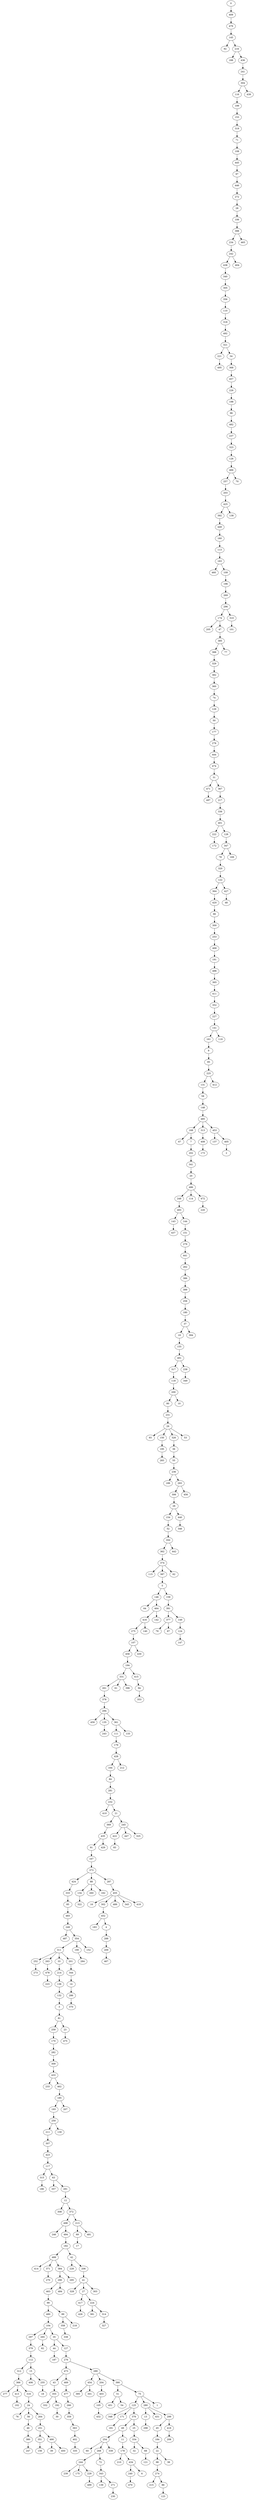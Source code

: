 digraph {
	0 [label=0]
	409 [label=409]
	479 [label=479]
	145 [label=145]
	92 [label=92]
	216 [label=216]
	188 [label=188]
	436 [label=436]
	241 [label=241]
	304 [label=304]
	116 [label=116]
	199 [label=199]
	153 [label=153]
	319 [label=319]
	71 [label=71]
	108 [label=108]
	445 [label=445]
	97 [label=97]
	446 [label=446]
	272 [label=272]
	28 [label=28]
	106 [label=106]
	398 [label=398]
	234 [label=234]
	242 [label=242]
	438 [label=438]
	340 [label=340]
	305 [label=305]
	356 [label=356]
	110 [label=110]
	318 [label=318]
	492 [label=492]
	321 [label=321]
	221 [label=221]
	495 [label=495]
	34 [label=34]
	368 [label=368]
	457 [label=457]
	226 [label=226]
	198 [label=198]
	96 [label=96]
	482 [label=482]
	237 [label=237]
	323 [label=323]
	126 [label=126]
	466 [label=466]
	257 [label=257]
	203 [label=203]
	425 [label=425]
	392 [label=392]
	449 [label=449]
	160 [label=160]
	113 [label=113]
	163 [label=163]
	460 [label=460]
	109 [label=109]
	196 [label=196]
	269 [label=269]
	296 [label=296]
	174 [label=174]
	205 [label=205]
	47 [label=47]
	385 [label=385]
	388 [label=388]
	329 [label=329]
	382 [label=382]
	360 [label=360]
	74 [label=74]
	129 [label=129]
	50 [label=50]
	177 [label=177]
	278 [label=278]
	444 [label=444]
	474 [label=474]
	31 [label=31]
	471 [label=471]
	497 [label=497]
	367 [label=367]
	217 [label=217]
	336 [label=336]
	401 [label=401]
	222 [label=222]
	172 [label=172]
	128 [label=128]
	347 [label=347]
	78 [label=78]
	320 [label=320]
	122 [label=122]
	364 [label=364]
	420 [label=420]
	66 [label=66]
	300 [label=300]
	253 [label=253]
	468 [label=468]
	191 [label=191]
	496 [label=496]
	365 [label=365]
	411 [label=411]
	352 [label=352]
	227 [label=227]
	141 [label=141]
	161 [label=161]
	9 [label=9]
	95 [label=95]
	225 [label=225]
	131 [label=131]
	58 [label=58]
	148 [label=148]
	485 [label=485]
	168 [label=168]
	67 [label=67]
	7 [label=7]
	202 [label=202]
	341 [label=341]
	20 [label=20]
	486 [label=486]
	248 [label=248]
	493 [label=493]
	143 [label=143]
	437 [label=437]
	144 [label=144]
	151 [label=151]
	279 [label=279]
	441 [label=441]
	262 [label=262]
	386 [label=386]
	399 [label=399]
	258 [label=258]
	180 [label=180]
	37 [label=37]
	19 [label=19]
	155 [label=155]
	491 [label=491]
	317 [label=317]
	118 [label=118]
	200 [label=200]
	80 [label=80]
	231 [label=231]
	29 [label=29]
	93 [label=93]
	150 [label=150]
	195 [label=195]
	283 [label=283]
	326 [label=326]
	36 [label=36]
	55 [label=55]
	236 [label=236]
	189 [label=189]
	293 [label=293]
	306 [label=306]
	26 [label=26]
	154 [label=154]
	52 [label=52]
	350 [label=350]
	362 [label=362]
	374 [label=374]
	115 [label=115]
	387 [label=387]
	5 [label=5]
	146 [label=146]
	64 [label=64]
	464 [label=464]
	416 [label=416]
	275 [label=275]
	107 [label=107]
	458 [label=458]
	194 [label=194]
	331 [label=331]
	261 [label=261]
	378 [label=378]
	294 [label=294]
	459 [label=459]
	135 [label=135]
	243 [label=243]
	361 [label=361]
	111 [label=111]
	179 [label=179]
	428 [label=428]
	164 [label=164]
	84 [label=84]
	281 [label=281]
	232 [label=232]
	410 [label=410]
	21 [label=21]
	369 [label=369]
	435 [label=435]
	91 [label=91]
	167 [label=167]
	373 [label=373]
	424 [label=424]
	333 [label=333]
	85 [label=85]
	483 [label=483]
	249 [label=249]
	487 [label=487]
	354 [label=354]
	311 [label=311]
	252 [label=252]
	273 [label=273]
	263 [label=263]
	478 [label=478]
	223 [label=223]
	33 [label=33]
	214 [label=214]
	136 [label=136]
	132 [label=132]
	3 [label=3]
	81 [label=81]
	259 [label=259]
	170 [label=170]
	282 [label=282]
	309 [label=309]
	433 [label=433]
	233 [label=233]
	462 [label=462]
	185 [label=185]
	193 [label=193]
	250 [label=250]
	211 [label=211]
	307 [label=307]
	423 [label=423]
	117 [label=117]
	315 [label=315]
	186 [label=186]
	63 [label=63]
	357 [label=357]
	291 [label=291]
	12 [label=12]
	308 [label=308]
	372 [label=372]
	498 [label=498]
	246 [label=246]
	494 [label=494]
	182 [label=182]
	488 [label=488]
	414 [label=414]
	371 [label=371]
	270 [label=270]
	384 [label=384]
	290 [label=290]
	463 [label=463]
	99 [label=99]
	480 [label=480]
	104 [label=104]
	297 [label=297]
	379 [label=379]
	112 [label=112]
	312 [label=312]
	366 [label=366]
	277 [label=277]
	413 [label=413]
	102 [label=102]
	316 [label=316]
	24 [label=24]
	76 [label=76]
	56 [label=56]
	46 [label=46]
	380 [label=380]
	247 [label=247]
	264 [label=264]
	251 [label=251]
	351 [label=351]
	156 [label=156]
	490 [label=490]
	39 [label=39]
	450 [label=450]
	15 [label=15]
	406 [label=406]
	255 [label=255]
	18 [label=18]
	265 [label=265]
	82 [label=82]
	35 [label=35]
	44 [label=44]
	187 [label=187]
	127 [label=127]
	276 [label=276]
	473 [label=473]
	43 [label=43]
	355 [label=355]
	332 [label=332]
	192 [label=192]
	30 [label=30]
	469 [label=469]
	477 [label=477]
	266 [label=266]
	359 [label=359]
	363 [label=363]
	402 [label=402]
	335 [label=335]
	289 [label=289]
	454 [label=454]
	395 [label=395]
	301 [label=301]
	204 [label=204]
	403 [label=403]
	105 [label=105]
	432 [label=432]
	390 [label=390]
	51 [label=51]
	451 [label=451]
	54 [label=54]
	75 [label=75]
	125 [label=125]
	348 [label=348]
	171 [label=171]
	181 [label=181]
	376 [label=376]
	49 [label=49]
	254 [label=254]
	60 [label=60]
	268 [label=268]
	244 [label=244]
	239 [label=239]
	175 [label=175]
	229 [label=229]
	499 [label=499]
	72 [label=72]
	343 [label=343]
	139 [label=139]
	271 [label=271]
	230 [label=230]
	339 [label=339]
	11 [label=11]
	178 [label=178]
	210 [label=210]
	434 [label=434]
	240 [label=240]
	470 [label=470]
	6 [label=6]
	25 [label=25]
	334 [label=334]
	32 [label=32]
	68 [label=68]
	121 [label=121]
	280 [label=280]
	13 [label=13]
	298 [label=298]
	431 [label=431]
	299 [label=299]
	45 [label=45]
	184 [label=184]
	22 [label=22]
	98 [label=98]
	274 [label=274]
	215 [label=215]
	86 [label=86]
	123 [label=123]
	38 [label=38]
	418 [label=418]
	208 [label=208]
	1 [label=1]
	89 [label=89]
	358 [label=358]
	338 [label=338]
	218 [label=218]
	484 [label=484]
	295 [label=295]
	42 [label=42]
	228 [label=228]
	206 [label=206]
	41 [label=41]
	328 [label=328]
	27 [label=27]
	417 [label=417]
	426 [label=426]
	224 [label=224]
	381 [label=381]
	314 [label=314]
	327 [label=327]
	303 [label=303]
	213 [label=213]
	69 [label=69]
	17 [label=17]
	481 [label=481]
	130 [label=130]
	207 [label=207]
	23 [label=23]
	475 [label=475]
	201 [label=201]
	344 [label=344]
	14 [label=14]
	286 [label=286]
	370 [label=370]
	190 [label=190]
	284 [label=284]
	152 [label=152]
	88 [label=88]
	134 [label=134]
	322 [label=322]
	260 [label=260]
	162 [label=162]
	287 [label=287]
	455 [label=455]
	16 [label=16]
	302 [label=302]
	452 [label=452]
	183 [label=183]
	4 [label=4]
	288 [label=288]
	209 [label=209]
	467 [label=467]
	489 [label=489]
	345 [label=345]
	419 [label=419]
	429 [label=429]
	245 [label=245]
	422 [label=422]
	83 [label=83]
	447 [label=447]
	325 [label=325]
	212 [label=212]
	133 [label=133]
	61 [label=61]
	396 [label=396]
	415 [label=415]
	94 [label=94]
	353 [label=353]
	430 [label=430]
	140 [label=140]
	142 [label=142]
	158 [label=158]
	391 [label=391]
	377 [label=377]
	79 [label=79]
	87 [label=87]
	149 [label=149]
	124 [label=124]
	147 [label=147]
	62 [label=62]
	442 [label=442]
	440 [label=440]
	346 [label=346]
	456 [label=456]
	53 [label=53]
	10 [label=10]
	238 [label=238]
	349 [label=349]
	394 [label=394]
	114 [label=114]
	472 [label=472]
	220 [label=220]
	313 [label=313]
	408 [label=408]
	173 [label=173]
	453 [label=453]
	137 [label=137]
	405 [label=405]
	2 [label=2]
	412 [label=412]
	119 [label=119]
	427 [label=427]
	48 [label=48]
	169 [label=169]
	77 [label=77]
	310 [label=310]
	101 [label=101]
	138 [label=138]
	70 [label=70]
	404 [label=404]
	465 [label=465]
	439 [label=439]
	0 -> 409
	409 -> 479
	479 -> 145
	145 -> 92
	145 -> 216
	216 -> 188
	216 -> 436
	436 -> 241
	241 -> 304
	304 -> 116
	116 -> 199
	199 -> 153
	153 -> 319
	319 -> 71
	71 -> 108
	108 -> 445
	445 -> 97
	97 -> 446
	446 -> 272
	272 -> 28
	28 -> 106
	106 -> 398
	398 -> 234
	234 -> 242
	242 -> 438
	438 -> 340
	340 -> 305
	305 -> 356
	356 -> 110
	110 -> 318
	318 -> 492
	492 -> 321
	321 -> 221
	221 -> 495
	321 -> 34
	34 -> 368
	368 -> 457
	457 -> 226
	226 -> 198
	198 -> 96
	96 -> 482
	482 -> 237
	237 -> 323
	323 -> 126
	126 -> 466
	466 -> 257
	257 -> 203
	203 -> 425
	425 -> 392
	392 -> 449
	449 -> 160
	160 -> 113
	113 -> 163
	163 -> 460
	163 -> 109
	109 -> 196
	196 -> 269
	269 -> 296
	296 -> 174
	174 -> 205
	174 -> 47
	47 -> 385
	385 -> 388
	388 -> 329
	329 -> 382
	382 -> 360
	360 -> 74
	74 -> 129
	129 -> 50
	50 -> 177
	177 -> 278
	278 -> 444
	444 -> 474
	474 -> 31
	31 -> 471
	471 -> 497
	31 -> 367
	367 -> 217
	217 -> 336
	336 -> 401
	401 -> 222
	222 -> 172
	401 -> 128
	128 -> 347
	347 -> 78
	78 -> 320
	320 -> 122
	122 -> 364
	364 -> 420
	420 -> 66
	66 -> 300
	300 -> 253
	253 -> 468
	468 -> 191
	191 -> 496
	496 -> 365
	365 -> 411
	411 -> 352
	352 -> 227
	227 -> 141
	141 -> 161
	161 -> 9
	9 -> 95
	95 -> 225
	225 -> 131
	131 -> 58
	58 -> 148
	148 -> 485
	485 -> 168
	168 -> 67
	168 -> 7
	7 -> 202
	202 -> 341
	341 -> 20
	20 -> 486
	486 -> 248
	248 -> 493
	493 -> 143
	143 -> 437
	493 -> 144
	144 -> 151
	151 -> 279
	279 -> 441
	441 -> 262
	262 -> 386
	386 -> 399
	399 -> 258
	258 -> 180
	180 -> 37
	37 -> 19
	19 -> 155
	155 -> 491
	491 -> 317
	317 -> 118
	118 -> 200
	200 -> 80
	80 -> 231
	231 -> 29
	29 -> 93
	29 -> 150
	150 -> 195
	195 -> 283
	29 -> 326
	326 -> 36
	36 -> 55
	55 -> 236
	236 -> 189
	236 -> 293
	293 -> 306
	306 -> 26
	26 -> 154
	154 -> 52
	52 -> 350
	350 -> 362
	362 -> 374
	374 -> 115
	374 -> 387
	387 -> 5
	5 -> 146
	146 -> 64
	146 -> 464
	464 -> 416
	416 -> 275
	275 -> 107
	107 -> 458
	458 -> 194
	194 -> 331
	331 -> 261
	261 -> 378
	378 -> 294
	294 -> 459
	294 -> 135
	135 -> 243
	294 -> 361
	361 -> 111
	111 -> 179
	179 -> 428
	428 -> 164
	164 -> 84
	84 -> 281
	281 -> 232
	232 -> 410
	232 -> 21
	21 -> 369
	369 -> 435
	435 -> 91
	91 -> 167
	167 -> 373
	373 -> 424
	424 -> 333
	333 -> 85
	85 -> 483
	483 -> 249
	249 -> 487
	249 -> 354
	354 -> 311
	311 -> 252
	252 -> 273
	311 -> 263
	263 -> 478
	478 -> 223
	311 -> 33
	33 -> 214
	214 -> 136
	136 -> 132
	132 -> 3
	3 -> 81
	81 -> 259
	259 -> 170
	170 -> 282
	282 -> 309
	309 -> 433
	433 -> 233
	433 -> 462
	462 -> 185
	185 -> 193
	193 -> 250
	250 -> 211
	211 -> 307
	307 -> 423
	423 -> 117
	117 -> 315
	315 -> 186
	117 -> 63
	63 -> 357
	63 -> 291
	291 -> 12
	12 -> 308
	12 -> 372
	372 -> 498
	498 -> 246
	498 -> 494
	494 -> 182
	182 -> 488
	488 -> 414
	488 -> 371
	371 -> 270
	488 -> 384
	384 -> 290
	290 -> 463
	463 -> 99
	99 -> 480
	480 -> 104
	104 -> 297
	297 -> 379
	379 -> 112
	112 -> 312
	312 -> 366
	366 -> 277
	366 -> 413
	413 -> 102
	366 -> 316
	316 -> 24
	24 -> 76
	24 -> 56
	56 -> 46
	46 -> 380
	380 -> 247
	24 -> 264
	264 -> 251
	251 -> 351
	351 -> 156
	251 -> 490
	490 -> 39
	490 -> 450
	112 -> 15
	15 -> 406
	15 -> 255
	255 -> 18
	104 -> 265
	265 -> 82
	104 -> 35
	35 -> 44
	44 -> 187
	35 -> 127
	127 -> 276
	276 -> 473
	473 -> 43
	43 -> 355
	355 -> 332
	355 -> 192
	192 -> 30
	473 -> 469
	469 -> 477
	477 -> 266
	266 -> 359
	359 -> 363
	363 -> 402
	402 -> 335
	276 -> 289
	289 -> 454
	454 -> 395
	454 -> 301
	289 -> 204
	204 -> 403
	403 -> 105
	105 -> 432
	289 -> 390
	390 -> 51
	51 -> 451
	51 -> 54
	390 -> 75
	75 -> 125
	125 -> 348
	125 -> 171
	171 -> 181
	125 -> 376
	376 -> 49
	49 -> 254
	254 -> 60
	254 -> 268
	268 -> 244
	244 -> 239
	244 -> 175
	244 -> 229
	229 -> 499
	268 -> 72
	72 -> 343
	343 -> 139
	343 -> 271
	271 -> 230
	254 -> 339
	49 -> 11
	11 -> 178
	178 -> 210
	178 -> 434
	434 -> 240
	240 -> 470
	434 -> 6
	376 -> 25
	25 -> 334
	334 -> 32
	334 -> 68
	68 -> 121
	75 -> 280
	280 -> 13
	13 -> 298
	280 -> 431
	280 -> 299
	299 -> 45
	45 -> 184
	184 -> 22
	22 -> 98
	98 -> 274
	274 -> 215
	274 -> 86
	86 -> 123
	22 -> 38
	299 -> 418
	418 -> 208
	75 -> 1
	99 -> 89
	89 -> 358
	358 -> 338
	89 -> 218
	290 -> 484
	384 -> 295
	182 -> 42
	42 -> 228
	42 -> 206
	206 -> 41
	41 -> 328
	41 -> 27
	27 -> 417
	417 -> 426
	27 -> 224
	224 -> 381
	224 -> 314
	314 -> 327
	41 -> 303
	372 -> 213
	213 -> 69
	69 -> 17
	213 -> 481
	250 -> 130
	185 -> 207
	81 -> 23
	23 -> 475
	311 -> 201
	201 -> 344
	344 -> 14
	14 -> 286
	286 -> 370
	354 -> 190
	190 -> 284
	354 -> 152
	373 -> 88
	88 -> 134
	134 -> 322
	88 -> 260
	88 -> 162
	373 -> 287
	287 -> 455
	455 -> 16
	455 -> 302
	302 -> 452
	452 -> 183
	452 -> 4
	4 -> 288
	288 -> 209
	209 -> 467
	455 -> 489
	455 -> 345
	455 -> 419
	435 -> 429
	21 -> 245
	245 -> 422
	422 -> 83
	245 -> 447
	245 -> 325
	428 -> 212
	361 -> 133
	331 -> 61
	331 -> 396
	194 -> 415
	415 -> 94
	94 -> 353
	107 -> 430
	416 -> 140
	464 -> 142
	5 -> 158
	158 -> 391
	391 -> 377
	377 -> 79
	377 -> 87
	391 -> 149
	149 -> 124
	124 -> 147
	374 -> 62
	350 -> 442
	26 -> 440
	440 -> 346
	293 -> 456
	29 -> 53
	200 -> 10
	491 -> 238
	238 -> 349
	37 -> 394
	486 -> 114
	486 -> 472
	472 -> 220
	485 -> 313
	313 -> 408
	408 -> 173
	485 -> 453
	453 -> 137
	453 -> 405
	405 -> 2
	225 -> 412
	141 -> 119
	122 -> 427
	427 -> 48
	347 -> 169
	385 -> 77
	296 -> 310
	310 -> 101
	425 -> 138
	466 -> 70
	242 -> 404
	398 -> 465
	304 -> 439
}
